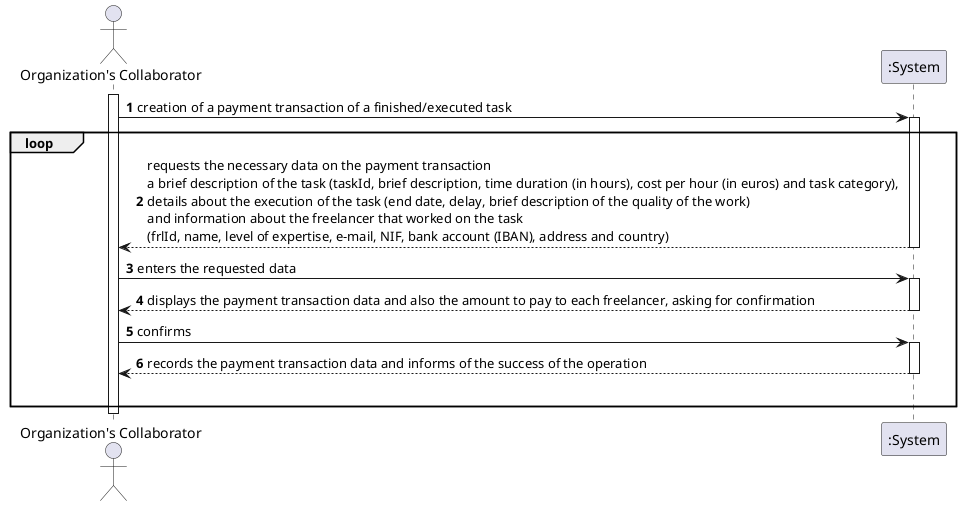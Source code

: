 @startuml
autonumber
actor "Organization's Collaborator" as OC

activate OC
OC -> ":System" : creation of a payment transaction of a finished/executed task
activate ":System"
loop 
":System" --> OC : requests the necessary data on the payment transaction\na brief description of the task (taskId, brief description, time duration (in hours), cost per hour (in euros) and task category), \ndetails about the execution of the task (end date, delay, brief description of the quality of the work)\nand information about the freelancer that worked on the task \n(frlId, name, level of expertise, e-mail, NIF, bank account (IBAN), address and country)
deactivate ":System"

OC -> ":System" : enters the requested data
activate ":System"
":System" --> OC : displays the payment transaction data and also the amount to pay to each freelancer, asking for confirmation
deactivate ":System"

OC -> ":System" : confirms
activate ":System"
":System" --> OC : records the payment transaction data and informs of the success of the operation
deactivate ":System"
|||
end loop
deactivate OC
@enduml